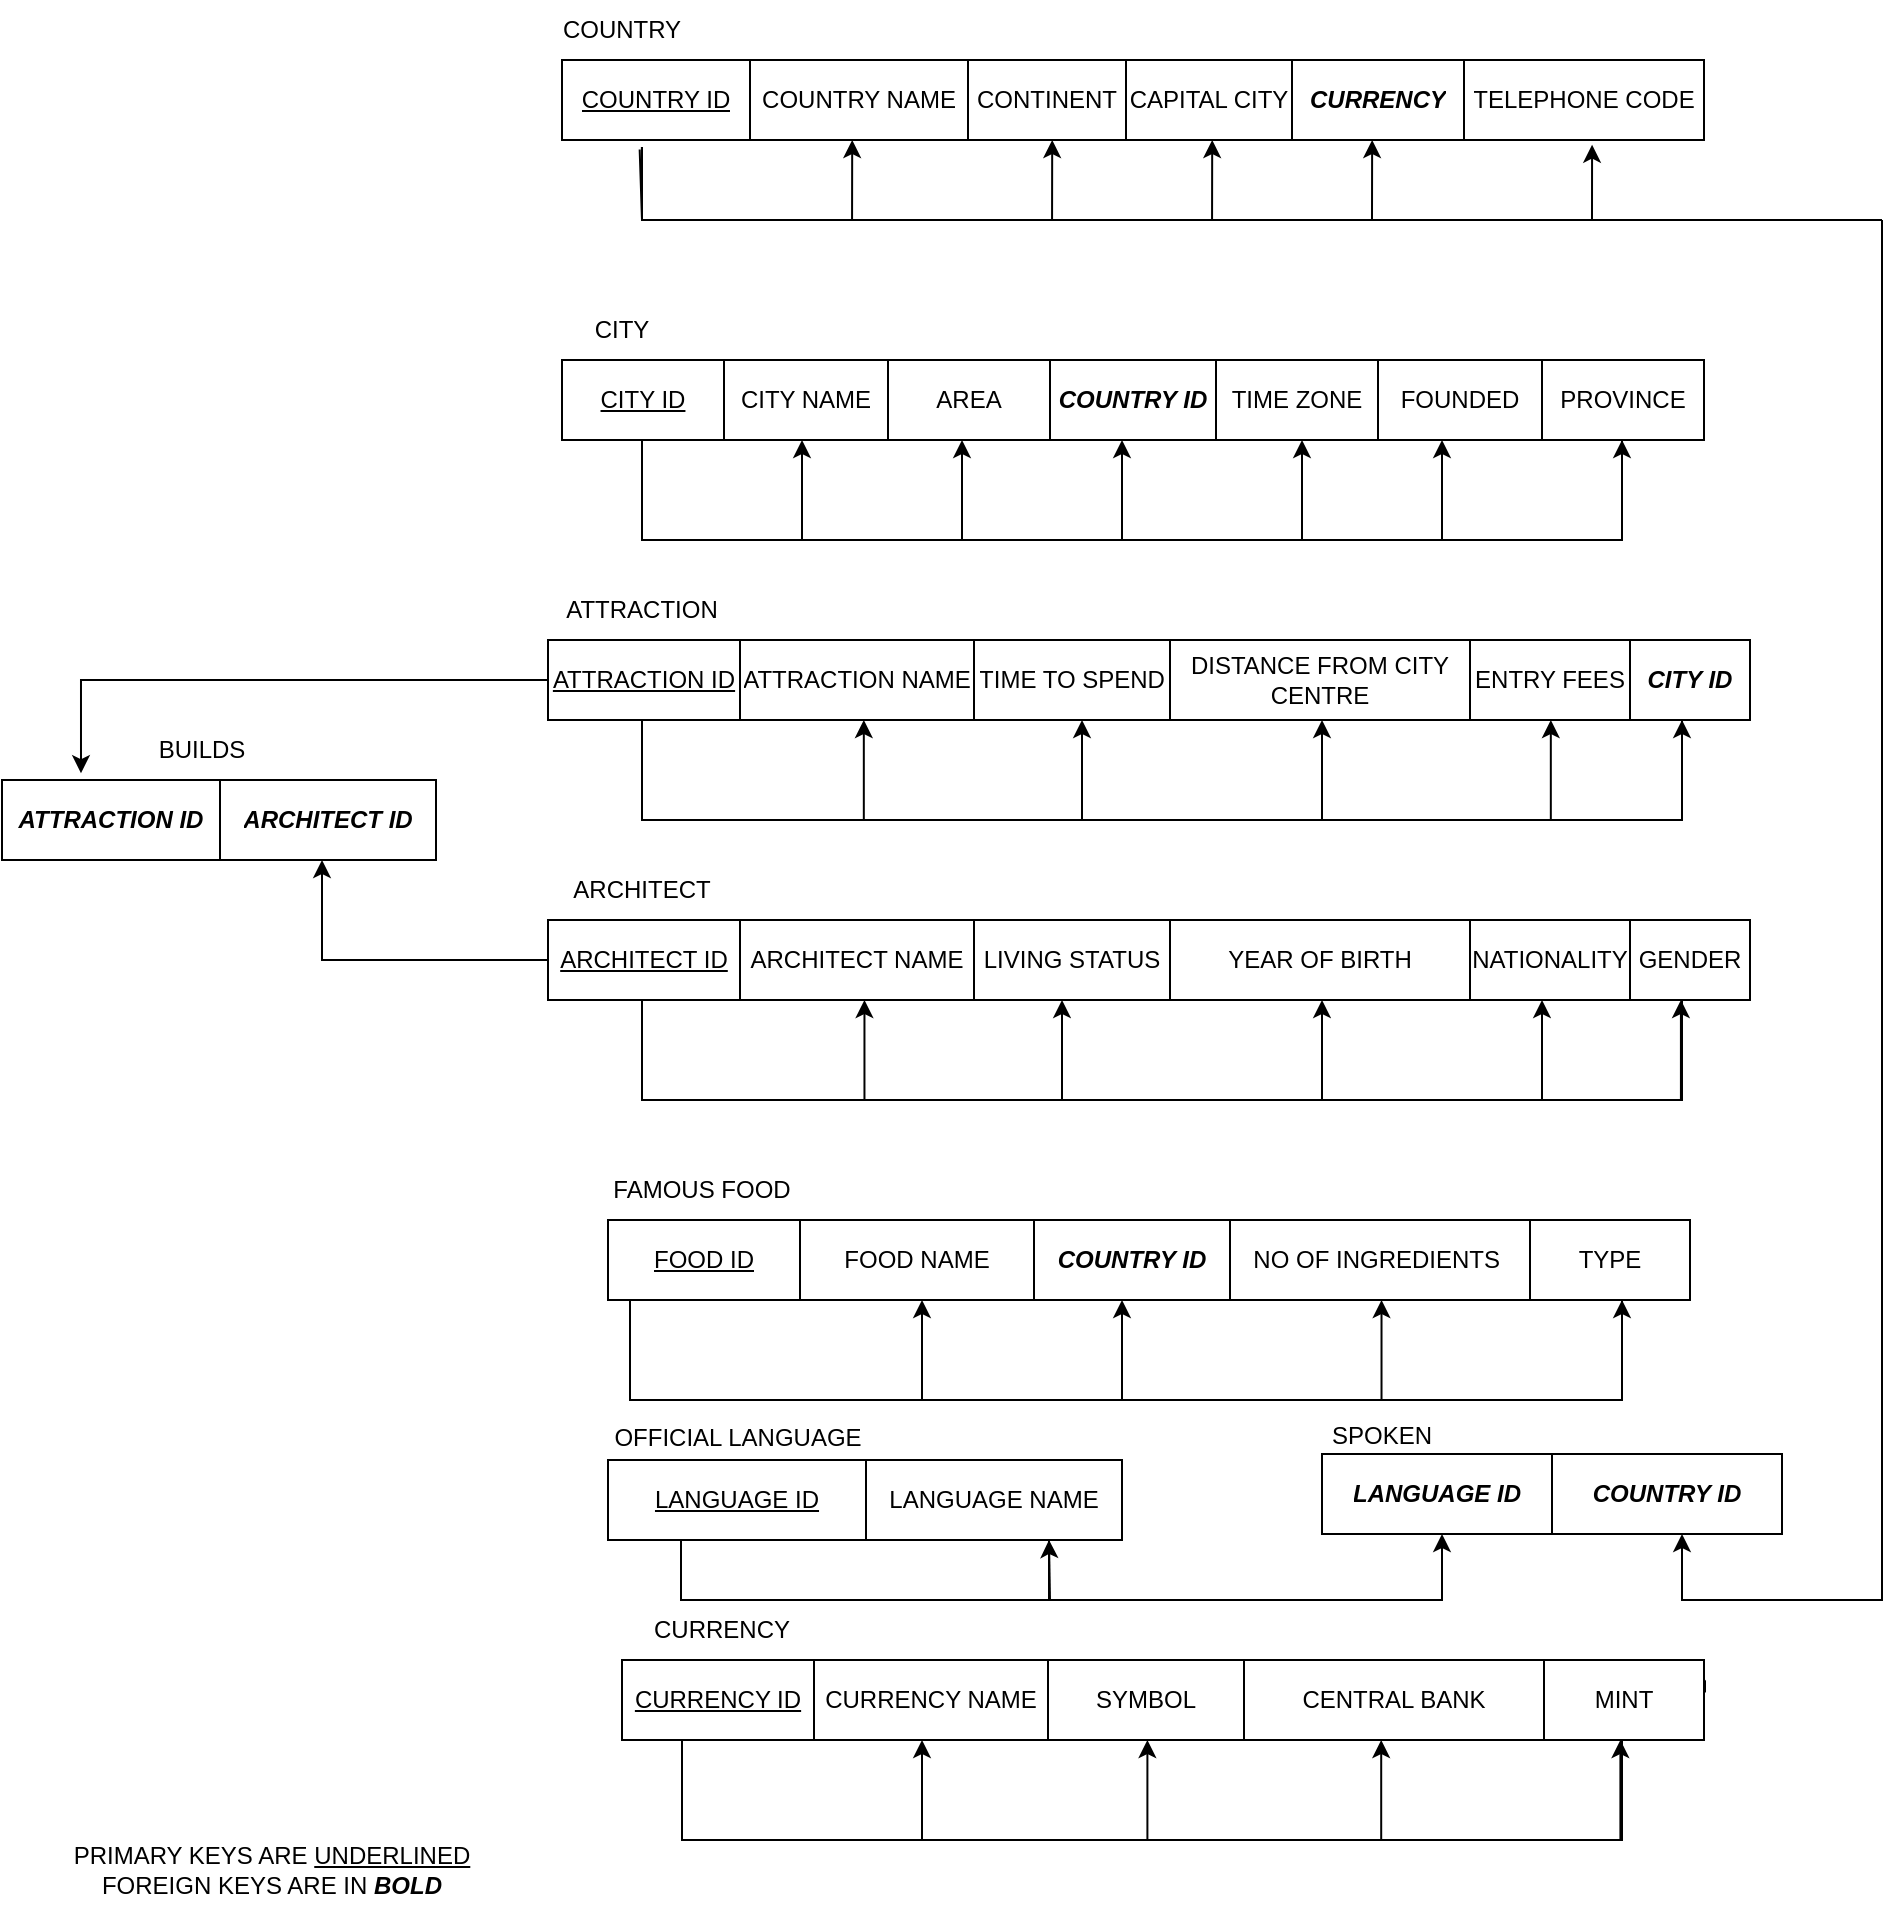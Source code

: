 <mxfile version="17.2.2" type="device"><diagram id="dASxWL0pZKYeECAnhNCv" name="Page-1"><mxGraphModel dx="2010" dy="736" grid="1" gridSize="10" guides="1" tooltips="1" connect="1" arrows="1" fold="1" page="1" pageScale="1" pageWidth="827" pageHeight="1169" math="0" shadow="0"><root><mxCell id="0"/><mxCell id="1" parent="0"/><mxCell id="kKPEgAIqv7eql3dPu5p1-1" value="" style="shape=table;startSize=0;container=1;collapsible=0;childLayout=tableLayout;" vertex="1" parent="1"><mxGeometry x="120" y="200" width="571" height="40" as="geometry"/></mxCell><mxCell id="kKPEgAIqv7eql3dPu5p1-2" value="" style="shape=tableRow;horizontal=0;startSize=0;swimlaneHead=0;swimlaneBody=0;top=0;left=0;bottom=0;right=0;collapsible=0;dropTarget=0;fillColor=none;points=[[0,0.5],[1,0.5]];portConstraint=eastwest;" vertex="1" parent="kKPEgAIqv7eql3dPu5p1-1"><mxGeometry width="571" height="40" as="geometry"/></mxCell><mxCell id="kKPEgAIqv7eql3dPu5p1-3" value="&lt;u&gt;COUNTRY ID&lt;/u&gt;" style="shape=partialRectangle;html=1;whiteSpace=wrap;connectable=0;overflow=hidden;fillColor=none;top=0;left=0;bottom=0;right=0;pointerEvents=1;" vertex="1" parent="kKPEgAIqv7eql3dPu5p1-2"><mxGeometry width="94" height="40" as="geometry"><mxRectangle width="94" height="40" as="alternateBounds"/></mxGeometry></mxCell><mxCell id="kKPEgAIqv7eql3dPu5p1-4" value="COUNTRY NAME" style="shape=partialRectangle;html=1;whiteSpace=wrap;connectable=0;overflow=hidden;fillColor=none;top=0;left=0;bottom=0;right=0;pointerEvents=1;" vertex="1" parent="kKPEgAIqv7eql3dPu5p1-2"><mxGeometry x="94" width="109" height="40" as="geometry"><mxRectangle width="109" height="40" as="alternateBounds"/></mxGeometry></mxCell><mxCell id="kKPEgAIqv7eql3dPu5p1-5" value="CONTINENT" style="shape=partialRectangle;html=1;whiteSpace=wrap;connectable=0;overflow=hidden;fillColor=none;top=0;left=0;bottom=0;right=0;pointerEvents=1;" vertex="1" parent="kKPEgAIqv7eql3dPu5p1-2"><mxGeometry x="203" width="79" height="40" as="geometry"><mxRectangle width="79" height="40" as="alternateBounds"/></mxGeometry></mxCell><mxCell id="kKPEgAIqv7eql3dPu5p1-6" value="CAPITAL CITY" style="shape=partialRectangle;html=1;whiteSpace=wrap;connectable=0;overflow=hidden;fillColor=none;top=0;left=0;bottom=0;right=0;pointerEvents=1;" vertex="1" parent="kKPEgAIqv7eql3dPu5p1-2"><mxGeometry x="282" width="83" height="40" as="geometry"><mxRectangle width="83" height="40" as="alternateBounds"/></mxGeometry></mxCell><mxCell id="kKPEgAIqv7eql3dPu5p1-7" value="&lt;b&gt;&lt;i&gt;CURRENCY&lt;/i&gt;&lt;/b&gt;" style="shape=partialRectangle;html=1;whiteSpace=wrap;connectable=0;overflow=hidden;fillColor=none;top=0;left=0;bottom=0;right=0;pointerEvents=1;" vertex="1" parent="kKPEgAIqv7eql3dPu5p1-2"><mxGeometry x="365" width="86" height="40" as="geometry"><mxRectangle width="86" height="40" as="alternateBounds"/></mxGeometry></mxCell><mxCell id="kKPEgAIqv7eql3dPu5p1-8" value="TELEPHONE CODE" style="shape=partialRectangle;html=1;whiteSpace=wrap;connectable=0;overflow=hidden;fillColor=none;top=0;left=0;bottom=0;right=0;pointerEvents=1;" vertex="1" parent="kKPEgAIqv7eql3dPu5p1-2"><mxGeometry x="451" width="120" height="40" as="geometry"><mxRectangle width="120" height="40" as="alternateBounds"/></mxGeometry></mxCell><mxCell id="kKPEgAIqv7eql3dPu5p1-83" value="" style="endArrow=classic;html=1;rounded=0;exitX=0.07;exitY=1.088;exitDx=0;exitDy=0;exitPerimeter=0;entryX=0.902;entryY=1.059;entryDx=0;entryDy=0;entryPerimeter=0;" edge="1" parent="kKPEgAIqv7eql3dPu5p1-1" source="kKPEgAIqv7eql3dPu5p1-2" target="kKPEgAIqv7eql3dPu5p1-2"><mxGeometry width="50" height="50" relative="1" as="geometry"><mxPoint x="30" y="90" as="sourcePoint"/><mxPoint x="520" y="80" as="targetPoint"/><Array as="points"><mxPoint x="40" y="80"/><mxPoint x="515" y="80"/></Array></mxGeometry></mxCell><mxCell id="kKPEgAIqv7eql3dPu5p1-9" value="" style="shape=table;startSize=0;container=1;collapsible=0;childLayout=tableLayout;" vertex="1" parent="1"><mxGeometry x="120" y="350" width="571" height="40" as="geometry"/></mxCell><mxCell id="kKPEgAIqv7eql3dPu5p1-10" value="" style="shape=tableRow;horizontal=0;startSize=0;swimlaneHead=0;swimlaneBody=0;top=0;left=0;bottom=0;right=0;collapsible=0;dropTarget=0;fillColor=none;points=[[0,0.5],[1,0.5]];portConstraint=eastwest;" vertex="1" parent="kKPEgAIqv7eql3dPu5p1-9"><mxGeometry width="571" height="40" as="geometry"/></mxCell><mxCell id="kKPEgAIqv7eql3dPu5p1-11" value="&lt;u&gt;CITY ID&lt;/u&gt;" style="shape=partialRectangle;html=1;whiteSpace=wrap;connectable=0;overflow=hidden;fillColor=none;top=0;left=0;bottom=0;right=0;pointerEvents=1;" vertex="1" parent="kKPEgAIqv7eql3dPu5p1-10"><mxGeometry width="81" height="40" as="geometry"><mxRectangle width="81" height="40" as="alternateBounds"/></mxGeometry></mxCell><mxCell id="kKPEgAIqv7eql3dPu5p1-12" value="CITY NAME" style="shape=partialRectangle;html=1;whiteSpace=wrap;connectable=0;overflow=hidden;fillColor=none;top=0;left=0;bottom=0;right=0;pointerEvents=1;" vertex="1" parent="kKPEgAIqv7eql3dPu5p1-10"><mxGeometry x="81" width="82" height="40" as="geometry"><mxRectangle width="82" height="40" as="alternateBounds"/></mxGeometry></mxCell><mxCell id="kKPEgAIqv7eql3dPu5p1-13" value="AREA" style="shape=partialRectangle;html=1;whiteSpace=wrap;connectable=0;overflow=hidden;fillColor=none;top=0;left=0;bottom=0;right=0;pointerEvents=1;" vertex="1" parent="kKPEgAIqv7eql3dPu5p1-10"><mxGeometry x="163" width="81" height="40" as="geometry"><mxRectangle width="81" height="40" as="alternateBounds"/></mxGeometry></mxCell><mxCell id="kKPEgAIqv7eql3dPu5p1-14" value="&lt;b&gt;&lt;i&gt;COUNTRY ID&lt;/i&gt;&lt;/b&gt;" style="shape=partialRectangle;html=1;whiteSpace=wrap;connectable=0;overflow=hidden;fillColor=none;top=0;left=0;bottom=0;right=0;pointerEvents=1;" vertex="1" parent="kKPEgAIqv7eql3dPu5p1-10"><mxGeometry x="244" width="83" height="40" as="geometry"><mxRectangle width="83" height="40" as="alternateBounds"/></mxGeometry></mxCell><mxCell id="kKPEgAIqv7eql3dPu5p1-15" value="TIME ZONE" style="shape=partialRectangle;html=1;whiteSpace=wrap;connectable=0;overflow=hidden;fillColor=none;top=0;left=0;bottom=0;right=0;pointerEvents=1;" vertex="1" parent="kKPEgAIqv7eql3dPu5p1-10"><mxGeometry x="327" width="81" height="40" as="geometry"><mxRectangle width="81" height="40" as="alternateBounds"/></mxGeometry></mxCell><mxCell id="kKPEgAIqv7eql3dPu5p1-16" value="FOUNDED" style="shape=partialRectangle;html=1;whiteSpace=wrap;connectable=0;overflow=hidden;fillColor=none;top=0;left=0;bottom=0;right=0;pointerEvents=1;" vertex="1" parent="kKPEgAIqv7eql3dPu5p1-10"><mxGeometry x="408" width="82" height="40" as="geometry"><mxRectangle width="82" height="40" as="alternateBounds"/></mxGeometry></mxCell><mxCell id="kKPEgAIqv7eql3dPu5p1-17" value="PROVINCE" style="shape=partialRectangle;html=1;whiteSpace=wrap;connectable=0;overflow=hidden;fillColor=none;top=0;left=0;bottom=0;right=0;pointerEvents=1;" vertex="1" parent="kKPEgAIqv7eql3dPu5p1-10"><mxGeometry x="490" width="81" height="40" as="geometry"><mxRectangle width="81" height="40" as="alternateBounds"/></mxGeometry></mxCell><mxCell id="kKPEgAIqv7eql3dPu5p1-18" value="" style="shape=table;startSize=0;container=1;collapsible=0;childLayout=tableLayout;" vertex="1" parent="1"><mxGeometry x="113" y="490" width="601" height="40" as="geometry"/></mxCell><mxCell id="kKPEgAIqv7eql3dPu5p1-19" value="" style="shape=tableRow;horizontal=0;startSize=0;swimlaneHead=0;swimlaneBody=0;top=0;left=0;bottom=0;right=0;collapsible=0;dropTarget=0;fillColor=none;points=[[0,0.5],[1,0.5]];portConstraint=eastwest;" vertex="1" parent="kKPEgAIqv7eql3dPu5p1-18"><mxGeometry width="601" height="40" as="geometry"/></mxCell><mxCell id="kKPEgAIqv7eql3dPu5p1-20" value="&lt;u&gt;ATTRACTION ID&lt;/u&gt;" style="shape=partialRectangle;html=1;whiteSpace=wrap;connectable=0;overflow=hidden;fillColor=none;top=0;left=0;bottom=0;right=0;pointerEvents=1;" vertex="1" parent="kKPEgAIqv7eql3dPu5p1-19"><mxGeometry width="96" height="40" as="geometry"><mxRectangle width="96" height="40" as="alternateBounds"/></mxGeometry></mxCell><mxCell id="kKPEgAIqv7eql3dPu5p1-21" value="ATTRACTION NAME" style="shape=partialRectangle;html=1;whiteSpace=wrap;connectable=0;overflow=hidden;fillColor=none;top=0;left=0;bottom=0;right=0;pointerEvents=1;" vertex="1" parent="kKPEgAIqv7eql3dPu5p1-19"><mxGeometry x="96" width="117" height="40" as="geometry"><mxRectangle width="117" height="40" as="alternateBounds"/></mxGeometry></mxCell><mxCell id="kKPEgAIqv7eql3dPu5p1-22" value="TIME TO SPEND" style="shape=partialRectangle;html=1;whiteSpace=wrap;connectable=0;overflow=hidden;fillColor=none;top=0;left=0;bottom=0;right=0;pointerEvents=1;" vertex="1" parent="kKPEgAIqv7eql3dPu5p1-19"><mxGeometry x="213" width="98" height="40" as="geometry"><mxRectangle width="98" height="40" as="alternateBounds"/></mxGeometry></mxCell><mxCell id="kKPEgAIqv7eql3dPu5p1-23" value="DISTANCE FROM CITY CENTRE" style="shape=partialRectangle;html=1;whiteSpace=wrap;connectable=0;overflow=hidden;fillColor=none;top=0;left=0;bottom=0;right=0;pointerEvents=1;" vertex="1" parent="kKPEgAIqv7eql3dPu5p1-19"><mxGeometry x="311" width="150" height="40" as="geometry"><mxRectangle width="150" height="40" as="alternateBounds"/></mxGeometry></mxCell><mxCell id="kKPEgAIqv7eql3dPu5p1-24" value="ENTRY FEES" style="shape=partialRectangle;html=1;whiteSpace=wrap;connectable=0;overflow=hidden;fillColor=none;top=0;left=0;bottom=0;right=0;pointerEvents=1;" vertex="1" parent="kKPEgAIqv7eql3dPu5p1-19"><mxGeometry x="461" width="80" height="40" as="geometry"><mxRectangle width="80" height="40" as="alternateBounds"/></mxGeometry></mxCell><mxCell id="kKPEgAIqv7eql3dPu5p1-25" value="&lt;b&gt;&lt;i&gt;CITY ID&lt;/i&gt;&lt;/b&gt;" style="shape=partialRectangle;html=1;whiteSpace=wrap;connectable=0;overflow=hidden;fillColor=none;top=0;left=0;bottom=0;right=0;pointerEvents=1;" vertex="1" parent="kKPEgAIqv7eql3dPu5p1-19"><mxGeometry x="541" width="60" height="40" as="geometry"><mxRectangle width="60" height="40" as="alternateBounds"/></mxGeometry></mxCell><mxCell id="kKPEgAIqv7eql3dPu5p1-26" value="" style="shape=table;startSize=0;container=1;collapsible=0;childLayout=tableLayout;" vertex="1" parent="1"><mxGeometry x="113" y="630" width="601" height="40" as="geometry"/></mxCell><mxCell id="kKPEgAIqv7eql3dPu5p1-27" value="" style="shape=tableRow;horizontal=0;startSize=0;swimlaneHead=0;swimlaneBody=0;top=0;left=0;bottom=0;right=0;collapsible=0;dropTarget=0;fillColor=none;points=[[0,0.5],[1,0.5]];portConstraint=eastwest;" vertex="1" parent="kKPEgAIqv7eql3dPu5p1-26"><mxGeometry width="601" height="40" as="geometry"/></mxCell><mxCell id="kKPEgAIqv7eql3dPu5p1-28" value="&lt;u&gt;ARCHITECT ID&lt;/u&gt;" style="shape=partialRectangle;html=1;whiteSpace=wrap;connectable=0;overflow=hidden;fillColor=none;top=0;left=0;bottom=0;right=0;pointerEvents=1;" vertex="1" parent="kKPEgAIqv7eql3dPu5p1-27"><mxGeometry width="96" height="40" as="geometry"><mxRectangle width="96" height="40" as="alternateBounds"/></mxGeometry></mxCell><mxCell id="kKPEgAIqv7eql3dPu5p1-29" value="ARCHITECT NAME" style="shape=partialRectangle;html=1;whiteSpace=wrap;connectable=0;overflow=hidden;fillColor=none;top=0;left=0;bottom=0;right=0;pointerEvents=1;" vertex="1" parent="kKPEgAIqv7eql3dPu5p1-27"><mxGeometry x="96" width="117" height="40" as="geometry"><mxRectangle width="117" height="40" as="alternateBounds"/></mxGeometry></mxCell><mxCell id="kKPEgAIqv7eql3dPu5p1-30" value="LIVING STATUS" style="shape=partialRectangle;html=1;whiteSpace=wrap;connectable=0;overflow=hidden;fillColor=none;top=0;left=0;bottom=0;right=0;pointerEvents=1;" vertex="1" parent="kKPEgAIqv7eql3dPu5p1-27"><mxGeometry x="213" width="98" height="40" as="geometry"><mxRectangle width="98" height="40" as="alternateBounds"/></mxGeometry></mxCell><mxCell id="kKPEgAIqv7eql3dPu5p1-31" value="YEAR OF BIRTH" style="shape=partialRectangle;html=1;whiteSpace=wrap;connectable=0;overflow=hidden;fillColor=none;top=0;left=0;bottom=0;right=0;pointerEvents=1;" vertex="1" parent="kKPEgAIqv7eql3dPu5p1-27"><mxGeometry x="311" width="150" height="40" as="geometry"><mxRectangle width="150" height="40" as="alternateBounds"/></mxGeometry></mxCell><mxCell id="kKPEgAIqv7eql3dPu5p1-32" value="NATIONALITY" style="shape=partialRectangle;html=1;whiteSpace=wrap;connectable=0;overflow=hidden;fillColor=none;top=0;left=0;bottom=0;right=0;pointerEvents=1;" vertex="1" parent="kKPEgAIqv7eql3dPu5p1-27"><mxGeometry x="461" width="80" height="40" as="geometry"><mxRectangle width="80" height="40" as="alternateBounds"/></mxGeometry></mxCell><mxCell id="kKPEgAIqv7eql3dPu5p1-33" value="GENDER" style="shape=partialRectangle;html=1;whiteSpace=wrap;connectable=0;overflow=hidden;fillColor=none;top=0;left=0;bottom=0;right=0;pointerEvents=1;" vertex="1" parent="kKPEgAIqv7eql3dPu5p1-27"><mxGeometry x="541" width="60" height="40" as="geometry"><mxRectangle width="60" height="40" as="alternateBounds"/></mxGeometry></mxCell><mxCell id="kKPEgAIqv7eql3dPu5p1-34" value="" style="shape=table;startSize=0;container=1;collapsible=0;childLayout=tableLayout;" vertex="1" parent="1"><mxGeometry x="-160" y="560" width="217" height="40" as="geometry"/></mxCell><mxCell id="kKPEgAIqv7eql3dPu5p1-35" value="" style="shape=tableRow;horizontal=0;startSize=0;swimlaneHead=0;swimlaneBody=0;top=0;left=0;bottom=0;right=0;collapsible=0;dropTarget=0;fillColor=none;points=[[0,0.5],[1,0.5]];portConstraint=eastwest;" vertex="1" parent="kKPEgAIqv7eql3dPu5p1-34"><mxGeometry width="217" height="40" as="geometry"/></mxCell><mxCell id="kKPEgAIqv7eql3dPu5p1-36" value="&lt;b&gt;&lt;i&gt;ATTRACTION ID&lt;/i&gt;&lt;/b&gt;" style="shape=partialRectangle;html=1;whiteSpace=wrap;connectable=0;overflow=hidden;fillColor=none;top=0;left=0;bottom=0;right=0;pointerEvents=1;" vertex="1" parent="kKPEgAIqv7eql3dPu5p1-35"><mxGeometry width="109" height="40" as="geometry"><mxRectangle width="109" height="40" as="alternateBounds"/></mxGeometry></mxCell><mxCell id="kKPEgAIqv7eql3dPu5p1-37" value="&lt;b&gt;&lt;i&gt;ARCHITECT ID&lt;/i&gt;&lt;/b&gt;" style="shape=partialRectangle;html=1;whiteSpace=wrap;connectable=0;overflow=hidden;fillColor=none;top=0;left=0;bottom=0;right=0;pointerEvents=1;" vertex="1" parent="kKPEgAIqv7eql3dPu5p1-35"><mxGeometry x="109" width="108" height="40" as="geometry"><mxRectangle width="108" height="40" as="alternateBounds"/></mxGeometry></mxCell><mxCell id="kKPEgAIqv7eql3dPu5p1-38" value="" style="shape=table;startSize=0;container=1;collapsible=0;childLayout=tableLayout;" vertex="1" parent="1"><mxGeometry x="143" y="780" width="541" height="40" as="geometry"/></mxCell><mxCell id="kKPEgAIqv7eql3dPu5p1-39" value="" style="shape=tableRow;horizontal=0;startSize=0;swimlaneHead=0;swimlaneBody=0;top=0;left=0;bottom=0;right=0;collapsible=0;dropTarget=0;fillColor=none;points=[[0,0.5],[1,0.5]];portConstraint=eastwest;" vertex="1" parent="kKPEgAIqv7eql3dPu5p1-38"><mxGeometry width="541" height="40" as="geometry"/></mxCell><mxCell id="kKPEgAIqv7eql3dPu5p1-40" value="&lt;u&gt;FOOD ID&lt;/u&gt;" style="shape=partialRectangle;html=1;whiteSpace=wrap;connectable=0;overflow=hidden;fillColor=none;top=0;left=0;bottom=0;right=0;pointerEvents=1;" vertex="1" parent="kKPEgAIqv7eql3dPu5p1-39"><mxGeometry width="96" height="40" as="geometry"><mxRectangle width="96" height="40" as="alternateBounds"/></mxGeometry></mxCell><mxCell id="kKPEgAIqv7eql3dPu5p1-41" value="FOOD NAME" style="shape=partialRectangle;html=1;whiteSpace=wrap;connectable=0;overflow=hidden;fillColor=none;top=0;left=0;bottom=0;right=0;pointerEvents=1;" vertex="1" parent="kKPEgAIqv7eql3dPu5p1-39"><mxGeometry x="96" width="117" height="40" as="geometry"><mxRectangle width="117" height="40" as="alternateBounds"/></mxGeometry></mxCell><mxCell id="kKPEgAIqv7eql3dPu5p1-42" value="&lt;b&gt;&lt;i&gt;COUNTRY ID&lt;/i&gt;&lt;/b&gt;" style="shape=partialRectangle;html=1;whiteSpace=wrap;connectable=0;overflow=hidden;fillColor=none;top=0;left=0;bottom=0;right=0;pointerEvents=1;" vertex="1" parent="kKPEgAIqv7eql3dPu5p1-39"><mxGeometry x="213" width="98" height="40" as="geometry"><mxRectangle width="98" height="40" as="alternateBounds"/></mxGeometry></mxCell><mxCell id="kKPEgAIqv7eql3dPu5p1-43" value="NO OF INGREDIENTS&amp;nbsp;" style="shape=partialRectangle;html=1;whiteSpace=wrap;connectable=0;overflow=hidden;fillColor=none;top=0;left=0;bottom=0;right=0;pointerEvents=1;" vertex="1" parent="kKPEgAIqv7eql3dPu5p1-39"><mxGeometry x="311" width="150" height="40" as="geometry"><mxRectangle width="150" height="40" as="alternateBounds"/></mxGeometry></mxCell><mxCell id="kKPEgAIqv7eql3dPu5p1-44" value="TYPE" style="shape=partialRectangle;html=1;whiteSpace=wrap;connectable=0;overflow=hidden;fillColor=none;top=0;left=0;bottom=0;right=0;pointerEvents=1;" vertex="1" parent="kKPEgAIqv7eql3dPu5p1-39"><mxGeometry x="461" width="80" height="40" as="geometry"><mxRectangle width="80" height="40" as="alternateBounds"/></mxGeometry></mxCell><mxCell id="kKPEgAIqv7eql3dPu5p1-45" value="" style="shape=partialRectangle;html=1;whiteSpace=wrap;connectable=0;overflow=hidden;fillColor=none;top=0;left=0;bottom=0;right=0;pointerEvents=1;" vertex="1" parent="kKPEgAIqv7eql3dPu5p1-39"><mxGeometry x="541" height="40" as="geometry"><mxRectangle height="40" as="alternateBounds"/></mxGeometry></mxCell><mxCell id="kKPEgAIqv7eql3dPu5p1-46" value="" style="shape=table;startSize=0;container=1;collapsible=0;childLayout=tableLayout;" vertex="1" parent="1"><mxGeometry x="143" y="900" width="257" height="40" as="geometry"/></mxCell><mxCell id="kKPEgAIqv7eql3dPu5p1-47" value="" style="shape=tableRow;horizontal=0;startSize=0;swimlaneHead=0;swimlaneBody=0;top=0;left=0;bottom=0;right=0;collapsible=0;dropTarget=0;fillColor=none;points=[[0,0.5],[1,0.5]];portConstraint=eastwest;" vertex="1" parent="kKPEgAIqv7eql3dPu5p1-46"><mxGeometry width="257" height="40" as="geometry"/></mxCell><mxCell id="kKPEgAIqv7eql3dPu5p1-48" value="&lt;u&gt;LANGUAGE ID&lt;/u&gt;" style="shape=partialRectangle;html=1;whiteSpace=wrap;connectable=0;overflow=hidden;fillColor=none;top=0;left=0;bottom=0;right=0;pointerEvents=1;" vertex="1" parent="kKPEgAIqv7eql3dPu5p1-47"><mxGeometry width="129" height="40" as="geometry"><mxRectangle width="129" height="40" as="alternateBounds"/></mxGeometry></mxCell><mxCell id="kKPEgAIqv7eql3dPu5p1-49" value="LANGUAGE NAME" style="shape=partialRectangle;html=1;whiteSpace=wrap;connectable=0;overflow=hidden;fillColor=none;top=0;left=0;bottom=0;right=0;pointerEvents=1;" vertex="1" parent="kKPEgAIqv7eql3dPu5p1-47"><mxGeometry x="129" width="128" height="40" as="geometry"><mxRectangle width="128" height="40" as="alternateBounds"/></mxGeometry></mxCell><mxCell id="kKPEgAIqv7eql3dPu5p1-50" value="" style="shape=table;startSize=0;container=1;collapsible=0;childLayout=tableLayout;" vertex="1" parent="1"><mxGeometry x="500" y="897" width="230" height="40" as="geometry"/></mxCell><mxCell id="kKPEgAIqv7eql3dPu5p1-51" value="" style="shape=tableRow;horizontal=0;startSize=0;swimlaneHead=0;swimlaneBody=0;top=0;left=0;bottom=0;right=0;collapsible=0;dropTarget=0;fillColor=none;points=[[0,0.5],[1,0.5]];portConstraint=eastwest;" vertex="1" parent="kKPEgAIqv7eql3dPu5p1-50"><mxGeometry width="230" height="40" as="geometry"/></mxCell><mxCell id="kKPEgAIqv7eql3dPu5p1-52" value="&lt;i&gt;&lt;b&gt;LANGUAGE ID&lt;/b&gt;&lt;/i&gt;" style="shape=partialRectangle;html=1;whiteSpace=wrap;connectable=0;overflow=hidden;fillColor=none;top=0;left=0;bottom=0;right=0;pointerEvents=1;" vertex="1" parent="kKPEgAIqv7eql3dPu5p1-51"><mxGeometry width="115" height="40" as="geometry"><mxRectangle width="115" height="40" as="alternateBounds"/></mxGeometry></mxCell><mxCell id="kKPEgAIqv7eql3dPu5p1-53" value="&lt;b&gt;&lt;i&gt;COUNTRY ID&lt;/i&gt;&lt;/b&gt;" style="shape=partialRectangle;html=1;whiteSpace=wrap;connectable=0;overflow=hidden;fillColor=none;top=0;left=0;bottom=0;right=0;pointerEvents=1;" vertex="1" parent="kKPEgAIqv7eql3dPu5p1-51"><mxGeometry x="115" width="115" height="40" as="geometry"><mxRectangle width="115" height="40" as="alternateBounds"/></mxGeometry></mxCell><mxCell id="kKPEgAIqv7eql3dPu5p1-54" value="" style="shape=table;startSize=0;container=1;collapsible=0;childLayout=tableLayout;" vertex="1" parent="1"><mxGeometry x="150" y="1000" width="541" height="40" as="geometry"/></mxCell><mxCell id="kKPEgAIqv7eql3dPu5p1-55" value="" style="shape=tableRow;horizontal=0;startSize=0;swimlaneHead=0;swimlaneBody=0;top=0;left=0;bottom=0;right=0;collapsible=0;dropTarget=0;fillColor=none;points=[[0,0.5],[1,0.5]];portConstraint=eastwest;" vertex="1" parent="kKPEgAIqv7eql3dPu5p1-54"><mxGeometry width="541" height="40" as="geometry"/></mxCell><mxCell id="kKPEgAIqv7eql3dPu5p1-56" value="&lt;u&gt;CURRENCY ID&lt;/u&gt;" style="shape=partialRectangle;html=1;whiteSpace=wrap;connectable=0;overflow=hidden;fillColor=none;top=0;left=0;bottom=0;right=0;pointerEvents=1;" vertex="1" parent="kKPEgAIqv7eql3dPu5p1-55"><mxGeometry width="96" height="40" as="geometry"><mxRectangle width="96" height="40" as="alternateBounds"/></mxGeometry></mxCell><mxCell id="kKPEgAIqv7eql3dPu5p1-57" value="CURRENCY NAME" style="shape=partialRectangle;html=1;whiteSpace=wrap;connectable=0;overflow=hidden;fillColor=none;top=0;left=0;bottom=0;right=0;pointerEvents=1;" vertex="1" parent="kKPEgAIqv7eql3dPu5p1-55"><mxGeometry x="96" width="117" height="40" as="geometry"><mxRectangle width="117" height="40" as="alternateBounds"/></mxGeometry></mxCell><mxCell id="kKPEgAIqv7eql3dPu5p1-58" value="SYMBOL" style="shape=partialRectangle;html=1;whiteSpace=wrap;connectable=0;overflow=hidden;fillColor=none;top=0;left=0;bottom=0;right=0;pointerEvents=1;" vertex="1" parent="kKPEgAIqv7eql3dPu5p1-55"><mxGeometry x="213" width="98" height="40" as="geometry"><mxRectangle width="98" height="40" as="alternateBounds"/></mxGeometry></mxCell><mxCell id="kKPEgAIqv7eql3dPu5p1-59" value="CENTRAL BANK" style="shape=partialRectangle;html=1;whiteSpace=wrap;connectable=0;overflow=hidden;fillColor=none;top=0;left=0;bottom=0;right=0;pointerEvents=1;" vertex="1" parent="kKPEgAIqv7eql3dPu5p1-55"><mxGeometry x="311" width="150" height="40" as="geometry"><mxRectangle width="150" height="40" as="alternateBounds"/></mxGeometry></mxCell><mxCell id="kKPEgAIqv7eql3dPu5p1-60" value="MINT" style="shape=partialRectangle;html=1;whiteSpace=wrap;connectable=0;overflow=hidden;fillColor=none;top=0;left=0;bottom=0;right=0;pointerEvents=1;" vertex="1" parent="kKPEgAIqv7eql3dPu5p1-55"><mxGeometry x="461" width="80" height="40" as="geometry"><mxRectangle width="80" height="40" as="alternateBounds"/></mxGeometry></mxCell><mxCell id="kKPEgAIqv7eql3dPu5p1-61" value="&lt;b&gt;&lt;i&gt;CITY ID&lt;/i&gt;&lt;/b&gt;" style="shape=partialRectangle;html=1;whiteSpace=wrap;connectable=0;overflow=hidden;fillColor=none;top=0;left=0;bottom=0;right=0;pointerEvents=1;" vertex="1" parent="kKPEgAIqv7eql3dPu5p1-55"><mxGeometry x="541" height="40" as="geometry"><mxRectangle height="40" as="alternateBounds"/></mxGeometry></mxCell><mxCell id="kKPEgAIqv7eql3dPu5p1-71" value="COUNTRY" style="text;html=1;strokeColor=none;fillColor=none;align=center;verticalAlign=middle;whiteSpace=wrap;rounded=0;" vertex="1" parent="1"><mxGeometry x="120" y="170" width="60" height="30" as="geometry"/></mxCell><mxCell id="kKPEgAIqv7eql3dPu5p1-72" value="CITY" style="text;html=1;strokeColor=none;fillColor=none;align=center;verticalAlign=middle;whiteSpace=wrap;rounded=0;" vertex="1" parent="1"><mxGeometry x="120" y="320" width="60" height="30" as="geometry"/></mxCell><mxCell id="kKPEgAIqv7eql3dPu5p1-73" value="ATTRACTION" style="text;html=1;strokeColor=none;fillColor=none;align=center;verticalAlign=middle;whiteSpace=wrap;rounded=0;" vertex="1" parent="1"><mxGeometry x="130" y="460" width="60" height="30" as="geometry"/></mxCell><mxCell id="kKPEgAIqv7eql3dPu5p1-74" value="BUILDS" style="text;html=1;strokeColor=none;fillColor=none;align=center;verticalAlign=middle;whiteSpace=wrap;rounded=0;" vertex="1" parent="1"><mxGeometry x="-90" y="530" width="60" height="30" as="geometry"/></mxCell><mxCell id="kKPEgAIqv7eql3dPu5p1-75" value="ARCHITECT" style="text;html=1;strokeColor=none;fillColor=none;align=center;verticalAlign=middle;whiteSpace=wrap;rounded=0;" vertex="1" parent="1"><mxGeometry x="130" y="600" width="60" height="30" as="geometry"/></mxCell><mxCell id="kKPEgAIqv7eql3dPu5p1-76" value="FAMOUS FOOD" style="text;html=1;strokeColor=none;fillColor=none;align=center;verticalAlign=middle;whiteSpace=wrap;rounded=0;" vertex="1" parent="1"><mxGeometry x="140" y="750" width="100" height="30" as="geometry"/></mxCell><mxCell id="kKPEgAIqv7eql3dPu5p1-77" value="OFFICIAL LANGUAGE" style="text;html=1;strokeColor=none;fillColor=none;align=center;verticalAlign=middle;whiteSpace=wrap;rounded=0;" vertex="1" parent="1"><mxGeometry x="143" y="874" width="130" height="30" as="geometry"/></mxCell><mxCell id="kKPEgAIqv7eql3dPu5p1-78" value="SPOKEN" style="text;html=1;strokeColor=none;fillColor=none;align=center;verticalAlign=middle;whiteSpace=wrap;rounded=0;" vertex="1" parent="1"><mxGeometry x="500" y="873" width="60" height="30" as="geometry"/></mxCell><mxCell id="kKPEgAIqv7eql3dPu5p1-79" value="CURRENCY&lt;br&gt;" style="text;html=1;strokeColor=none;fillColor=none;align=center;verticalAlign=middle;whiteSpace=wrap;rounded=0;" vertex="1" parent="1"><mxGeometry x="170" y="970" width="60" height="30" as="geometry"/></mxCell><mxCell id="kKPEgAIqv7eql3dPu5p1-80" value="PRIMARY KEYS ARE &lt;u&gt;UNDERLINED&lt;/u&gt;&lt;br&gt;FOREIGN KEYS ARE IN &lt;b&gt;&lt;i&gt;BOLD&lt;/i&gt;&lt;/b&gt;" style="text;html=1;strokeColor=none;fillColor=none;align=center;verticalAlign=middle;whiteSpace=wrap;rounded=0;" vertex="1" parent="1"><mxGeometry x="-140" y="1090" width="230" height="30" as="geometry"/></mxCell><mxCell id="kKPEgAIqv7eql3dPu5p1-81" style="edgeStyle=orthogonalEdgeStyle;rounded=0;orthogonalLoop=1;jettySize=auto;html=1;exitX=0.5;exitY=1;exitDx=0;exitDy=0;endArrow=classicThin;endFill=1;" edge="1" parent="1" source="kKPEgAIqv7eql3dPu5p1-80" target="kKPEgAIqv7eql3dPu5p1-80"><mxGeometry relative="1" as="geometry"/></mxCell><mxCell id="kKPEgAIqv7eql3dPu5p1-86" value="" style="endArrow=classic;html=1;rounded=0;exitX=0.07;exitY=1.088;exitDx=0;exitDy=0;exitPerimeter=0;entryX=0.902;entryY=1.059;entryDx=0;entryDy=0;entryPerimeter=0;" edge="1" parent="1" source="kKPEgAIqv7eql3dPu5p1-2"><mxGeometry width="50" height="50" relative="1" as="geometry"><mxPoint x="50.0" y="241.16" as="sourcePoint"/><mxPoint x="525.072" y="240" as="targetPoint"/><Array as="points"><mxPoint x="160" y="280"/><mxPoint x="525" y="280"/></Array></mxGeometry></mxCell><mxCell id="kKPEgAIqv7eql3dPu5p1-88" value="" style="endArrow=classic;html=1;rounded=0;exitX=0.07;exitY=1.118;exitDx=0;exitDy=0;exitPerimeter=0;entryX=0.902;entryY=1.059;entryDx=0;entryDy=0;entryPerimeter=0;" edge="1" parent="1" source="kKPEgAIqv7eql3dPu5p1-2"><mxGeometry width="50" height="50" relative="1" as="geometry"><mxPoint x="80.0" y="243.52" as="sourcePoint"/><mxPoint x="445.102" y="240" as="targetPoint"/><Array as="points"><mxPoint x="160" y="280"/><mxPoint x="445.03" y="280"/></Array></mxGeometry></mxCell><mxCell id="kKPEgAIqv7eql3dPu5p1-89" value="" style="endArrow=classic;html=1;rounded=0;exitX=0.068;exitY=1.118;exitDx=0;exitDy=0;exitPerimeter=0;entryX=0.902;entryY=1.059;entryDx=0;entryDy=0;entryPerimeter=0;" edge="1" parent="1" source="kKPEgAIqv7eql3dPu5p1-2"><mxGeometry width="50" height="50" relative="1" as="geometry"><mxPoint x="2.558e-13" y="243.52" as="sourcePoint"/><mxPoint x="365.102" y="240" as="targetPoint"/><Array as="points"><mxPoint x="160" y="280"/><mxPoint x="365.03" y="280"/></Array></mxGeometry></mxCell><mxCell id="kKPEgAIqv7eql3dPu5p1-90" value="" style="endArrow=classic;html=1;rounded=0;entryX=0.902;entryY=1.059;entryDx=0;entryDy=0;entryPerimeter=0;" edge="1" parent="1"><mxGeometry width="50" height="50" relative="1" as="geometry"><mxPoint x="160" y="250" as="sourcePoint"/><mxPoint x="265.102" y="240" as="targetPoint"/><Array as="points"><mxPoint x="160" y="280"/><mxPoint x="265.03" y="280"/></Array></mxGeometry></mxCell><mxCell id="kKPEgAIqv7eql3dPu5p1-97" value="" style="shape=partialRectangle;whiteSpace=wrap;html=1;bottom=1;right=1;left=1;top=0;fillColor=none;routingCenterX=-0.5;" vertex="1" parent="1"><mxGeometry x="160" y="390" width="490" height="50" as="geometry"/></mxCell><mxCell id="kKPEgAIqv7eql3dPu5p1-98" value="" style="endArrow=classic;html=1;rounded=0;entryX=1;entryY=0;entryDx=0;entryDy=0;" edge="1" parent="1" target="kKPEgAIqv7eql3dPu5p1-97"><mxGeometry width="50" height="50" relative="1" as="geometry"><mxPoint x="650" y="440" as="sourcePoint"/><mxPoint x="700" y="390" as="targetPoint"/></mxGeometry></mxCell><mxCell id="kKPEgAIqv7eql3dPu5p1-100" value="" style="endArrow=classic;html=1;rounded=0;entryX=1;entryY=0;entryDx=0;entryDy=0;" edge="1" parent="1"><mxGeometry width="50" height="50" relative="1" as="geometry"><mxPoint x="560" y="440" as="sourcePoint"/><mxPoint x="560" y="390" as="targetPoint"/></mxGeometry></mxCell><mxCell id="kKPEgAIqv7eql3dPu5p1-101" value="" style="endArrow=classic;html=1;rounded=0;entryX=1;entryY=0;entryDx=0;entryDy=0;" edge="1" parent="1"><mxGeometry width="50" height="50" relative="1" as="geometry"><mxPoint x="490" y="440" as="sourcePoint"/><mxPoint x="490" y="390" as="targetPoint"/></mxGeometry></mxCell><mxCell id="kKPEgAIqv7eql3dPu5p1-102" value="" style="endArrow=classic;html=1;rounded=0;entryX=1;entryY=0;entryDx=0;entryDy=0;" edge="1" parent="1"><mxGeometry width="50" height="50" relative="1" as="geometry"><mxPoint x="400" y="440" as="sourcePoint"/><mxPoint x="400" y="390" as="targetPoint"/></mxGeometry></mxCell><mxCell id="kKPEgAIqv7eql3dPu5p1-103" value="" style="endArrow=classic;html=1;rounded=0;entryX=1;entryY=0;entryDx=0;entryDy=0;" edge="1" parent="1"><mxGeometry width="50" height="50" relative="1" as="geometry"><mxPoint x="320" y="440" as="sourcePoint"/><mxPoint x="320" y="390" as="targetPoint"/></mxGeometry></mxCell><mxCell id="kKPEgAIqv7eql3dPu5p1-104" value="" style="endArrow=classic;html=1;rounded=0;entryX=1;entryY=0;entryDx=0;entryDy=0;" edge="1" parent="1"><mxGeometry width="50" height="50" relative="1" as="geometry"><mxPoint x="240" y="440" as="sourcePoint"/><mxPoint x="240" y="390" as="targetPoint"/></mxGeometry></mxCell><mxCell id="kKPEgAIqv7eql3dPu5p1-105" value="" style="shape=partialRectangle;whiteSpace=wrap;html=1;bottom=1;right=1;left=1;top=0;fillColor=none;routingCenterX=-0.5;" vertex="1" parent="1"><mxGeometry x="160" y="530" width="520" height="50" as="geometry"/></mxCell><mxCell id="kKPEgAIqv7eql3dPu5p1-106" value="" style="endArrow=classic;html=1;rounded=0;entryX=1;entryY=0;entryDx=0;entryDy=0;" edge="1" parent="1"><mxGeometry width="50" height="50" relative="1" as="geometry"><mxPoint x="680" y="580" as="sourcePoint"/><mxPoint x="680" y="530" as="targetPoint"/></mxGeometry></mxCell><mxCell id="kKPEgAIqv7eql3dPu5p1-107" value="" style="endArrow=classic;html=1;rounded=0;entryX=1;entryY=0;entryDx=0;entryDy=0;" edge="1" parent="1"><mxGeometry width="50" height="50" relative="1" as="geometry"><mxPoint x="614.41" y="580" as="sourcePoint"/><mxPoint x="614.41" y="530" as="targetPoint"/></mxGeometry></mxCell><mxCell id="kKPEgAIqv7eql3dPu5p1-108" value="" style="endArrow=classic;html=1;rounded=0;entryX=1;entryY=0;entryDx=0;entryDy=0;" edge="1" parent="1"><mxGeometry width="50" height="50" relative="1" as="geometry"><mxPoint x="500" y="580" as="sourcePoint"/><mxPoint x="500" y="530" as="targetPoint"/></mxGeometry></mxCell><mxCell id="kKPEgAIqv7eql3dPu5p1-109" value="" style="endArrow=classic;html=1;rounded=0;entryX=1;entryY=0;entryDx=0;entryDy=0;" edge="1" parent="1"><mxGeometry width="50" height="50" relative="1" as="geometry"><mxPoint x="380" y="580" as="sourcePoint"/><mxPoint x="380" y="530" as="targetPoint"/></mxGeometry></mxCell><mxCell id="kKPEgAIqv7eql3dPu5p1-110" value="" style="endArrow=classic;html=1;rounded=0;entryX=1;entryY=0;entryDx=0;entryDy=0;" edge="1" parent="1"><mxGeometry width="50" height="50" relative="1" as="geometry"><mxPoint x="270.91" y="580" as="sourcePoint"/><mxPoint x="270.91" y="530" as="targetPoint"/></mxGeometry></mxCell><mxCell id="kKPEgAIqv7eql3dPu5p1-111" value="" style="shape=partialRectangle;whiteSpace=wrap;html=1;bottom=1;right=1;left=1;top=0;fillColor=none;routingCenterX=-0.5;" vertex="1" parent="1"><mxGeometry x="160" y="670" width="520" height="50" as="geometry"/></mxCell><mxCell id="kKPEgAIqv7eql3dPu5p1-112" value="" style="endArrow=classic;html=1;rounded=0;entryX=1;entryY=0;entryDx=0;entryDy=0;" edge="1" parent="1"><mxGeometry width="50" height="50" relative="1" as="geometry"><mxPoint x="610.0" y="720" as="sourcePoint"/><mxPoint x="610.0" y="670" as="targetPoint"/></mxGeometry></mxCell><mxCell id="kKPEgAIqv7eql3dPu5p1-113" value="" style="endArrow=classic;html=1;rounded=0;entryX=1;entryY=0;entryDx=0;entryDy=0;" edge="1" parent="1"><mxGeometry width="50" height="50" relative="1" as="geometry"><mxPoint x="679.46" y="720" as="sourcePoint"/><mxPoint x="679.46" y="670" as="targetPoint"/></mxGeometry></mxCell><mxCell id="kKPEgAIqv7eql3dPu5p1-114" value="" style="endArrow=classic;html=1;rounded=0;entryX=1;entryY=0;entryDx=0;entryDy=0;" edge="1" parent="1"><mxGeometry width="50" height="50" relative="1" as="geometry"><mxPoint x="500" y="720" as="sourcePoint"/><mxPoint x="500" y="670" as="targetPoint"/></mxGeometry></mxCell><mxCell id="kKPEgAIqv7eql3dPu5p1-115" value="" style="endArrow=classic;html=1;rounded=0;entryX=1;entryY=0;entryDx=0;entryDy=0;" edge="1" parent="1"><mxGeometry width="50" height="50" relative="1" as="geometry"><mxPoint x="370" y="720" as="sourcePoint"/><mxPoint x="370" y="670" as="targetPoint"/></mxGeometry></mxCell><mxCell id="kKPEgAIqv7eql3dPu5p1-116" value="" style="endArrow=classic;html=1;rounded=0;entryX=1;entryY=0;entryDx=0;entryDy=0;" edge="1" parent="1"><mxGeometry width="50" height="50" relative="1" as="geometry"><mxPoint x="271.23" y="720" as="sourcePoint"/><mxPoint x="271.23" y="670" as="targetPoint"/></mxGeometry></mxCell><mxCell id="kKPEgAIqv7eql3dPu5p1-117" value="" style="shape=partialRectangle;whiteSpace=wrap;html=1;bottom=1;right=1;left=1;top=0;fillColor=none;routingCenterX=-0.5;" vertex="1" parent="1"><mxGeometry x="154" y="820" width="496" height="50" as="geometry"/></mxCell><mxCell id="kKPEgAIqv7eql3dPu5p1-118" value="" style="endArrow=classic;html=1;rounded=0;entryX=1;entryY=0;entryDx=0;entryDy=0;" edge="1" parent="1"><mxGeometry width="50" height="50" relative="1" as="geometry"><mxPoint x="650" y="870" as="sourcePoint"/><mxPoint x="650" y="820" as="targetPoint"/></mxGeometry></mxCell><mxCell id="kKPEgAIqv7eql3dPu5p1-119" value="" style="endArrow=classic;html=1;rounded=0;entryX=1;entryY=0;entryDx=0;entryDy=0;" edge="1" parent="1"><mxGeometry width="50" height="50" relative="1" as="geometry"><mxPoint x="529.76" y="870" as="sourcePoint"/><mxPoint x="529.76" y="820" as="targetPoint"/></mxGeometry></mxCell><mxCell id="kKPEgAIqv7eql3dPu5p1-120" value="" style="endArrow=classic;html=1;rounded=0;entryX=1;entryY=0;entryDx=0;entryDy=0;" edge="1" parent="1"><mxGeometry width="50" height="50" relative="1" as="geometry"><mxPoint x="400" y="870" as="sourcePoint"/><mxPoint x="400" y="820" as="targetPoint"/></mxGeometry></mxCell><mxCell id="kKPEgAIqv7eql3dPu5p1-121" value="" style="endArrow=classic;html=1;rounded=0;entryX=1;entryY=0;entryDx=0;entryDy=0;" edge="1" parent="1"><mxGeometry width="50" height="50" relative="1" as="geometry"><mxPoint x="300" y="870" as="sourcePoint"/><mxPoint x="300" y="820" as="targetPoint"/></mxGeometry></mxCell><mxCell id="kKPEgAIqv7eql3dPu5p1-122" value="" style="shape=partialRectangle;whiteSpace=wrap;html=1;bottom=1;right=1;left=1;top=0;fillColor=none;routingCenterX=-0.5;" vertex="1" parent="1"><mxGeometry x="179.5" y="940" width="184" height="30" as="geometry"/></mxCell><mxCell id="kKPEgAIqv7eql3dPu5p1-123" value="" style="endArrow=classic;html=1;rounded=0;entryX=1;entryY=0;entryDx=0;entryDy=0;" edge="1" parent="1"><mxGeometry width="50" height="50" relative="1" as="geometry"><mxPoint x="364" y="970" as="sourcePoint"/><mxPoint x="363.5" y="940" as="targetPoint"/></mxGeometry></mxCell><mxCell id="kKPEgAIqv7eql3dPu5p1-124" value="" style="shape=partialRectangle;whiteSpace=wrap;html=1;bottom=1;right=1;left=1;top=0;fillColor=none;routingCenterX=-0.5;" vertex="1" parent="1"><mxGeometry x="180" y="1040" width="470" height="50" as="geometry"/></mxCell><mxCell id="kKPEgAIqv7eql3dPu5p1-125" value="" style="endArrow=classic;html=1;rounded=0;entryX=1;entryY=0;entryDx=0;entryDy=0;" edge="1" parent="1"><mxGeometry width="50" height="50" relative="1" as="geometry"><mxPoint x="300" y="1090" as="sourcePoint"/><mxPoint x="300" y="1040" as="targetPoint"/></mxGeometry></mxCell><mxCell id="kKPEgAIqv7eql3dPu5p1-126" value="" style="endArrow=classic;html=1;rounded=0;entryX=1;entryY=0;entryDx=0;entryDy=0;" edge="1" parent="1"><mxGeometry width="50" height="50" relative="1" as="geometry"><mxPoint x="412.7" y="1090" as="sourcePoint"/><mxPoint x="412.7" y="1040" as="targetPoint"/></mxGeometry></mxCell><mxCell id="kKPEgAIqv7eql3dPu5p1-127" value="" style="endArrow=classic;html=1;rounded=0;entryX=1;entryY=0;entryDx=0;entryDy=0;" edge="1" parent="1"><mxGeometry width="50" height="50" relative="1" as="geometry"><mxPoint x="529.6" y="1090" as="sourcePoint"/><mxPoint x="529.6" y="1040" as="targetPoint"/></mxGeometry></mxCell><mxCell id="kKPEgAIqv7eql3dPu5p1-128" value="" style="endArrow=classic;html=1;rounded=0;entryX=1;entryY=0;entryDx=0;entryDy=0;" edge="1" parent="1"><mxGeometry width="50" height="50" relative="1" as="geometry"><mxPoint x="649.2" y="1090" as="sourcePoint"/><mxPoint x="649.2" y="1040" as="targetPoint"/></mxGeometry></mxCell><mxCell id="kKPEgAIqv7eql3dPu5p1-130" value="" style="edgeStyle=elbowEdgeStyle;elbow=vertical;endArrow=classic;html=1;rounded=0;exitX=0;exitY=0.5;exitDx=0;exitDy=0;" edge="1" parent="1" source="kKPEgAIqv7eql3dPu5p1-27"><mxGeometry width="50" height="50" relative="1" as="geometry"><mxPoint x="-50" y="650" as="sourcePoint"/><mxPoint y="600" as="targetPoint"/><Array as="points"><mxPoint y="650"/></Array></mxGeometry></mxCell><mxCell id="kKPEgAIqv7eql3dPu5p1-131" value="" style="edgeStyle=elbowEdgeStyle;elbow=vertical;endArrow=classic;html=1;rounded=0;entryX=0.182;entryY=-0.085;entryDx=0;entryDy=0;entryPerimeter=0;exitX=0;exitY=0.5;exitDx=0;exitDy=0;" edge="1" parent="1" source="kKPEgAIqv7eql3dPu5p1-19" target="kKPEgAIqv7eql3dPu5p1-35"><mxGeometry width="50" height="50" relative="1" as="geometry"><mxPoint x="-170" y="540" as="sourcePoint"/><mxPoint x="-120" y="490" as="targetPoint"/><Array as="points"><mxPoint x="-121" y="510"/></Array></mxGeometry></mxCell><mxCell id="kKPEgAIqv7eql3dPu5p1-132" value="" style="edgeStyle=elbowEdgeStyle;elbow=vertical;endArrow=classic;html=1;rounded=0;exitX=1;exitY=1;exitDx=0;exitDy=0;" edge="1" parent="1" source="kKPEgAIqv7eql3dPu5p1-122"><mxGeometry width="50" height="50" relative="1" as="geometry"><mxPoint x="510" y="987" as="sourcePoint"/><mxPoint x="560" y="937" as="targetPoint"/><Array as="points"><mxPoint x="460" y="970"/></Array></mxGeometry></mxCell><mxCell id="kKPEgAIqv7eql3dPu5p1-133" value="" style="edgeStyle=elbowEdgeStyle;elbow=vertical;endArrow=classic;html=1;rounded=0;" edge="1" parent="1"><mxGeometry width="50" height="50" relative="1" as="geometry"><mxPoint x="780" y="280" as="sourcePoint"/><mxPoint x="680" y="937" as="targetPoint"/><Array as="points"><mxPoint x="730" y="970"/></Array></mxGeometry></mxCell><mxCell id="kKPEgAIqv7eql3dPu5p1-136" value="" style="endArrow=none;html=1;rounded=0;" edge="1" parent="1"><mxGeometry width="50" height="50" relative="1" as="geometry"><mxPoint x="630" y="280" as="sourcePoint"/><mxPoint x="780" y="280" as="targetPoint"/></mxGeometry></mxCell></root></mxGraphModel></diagram></mxfile>